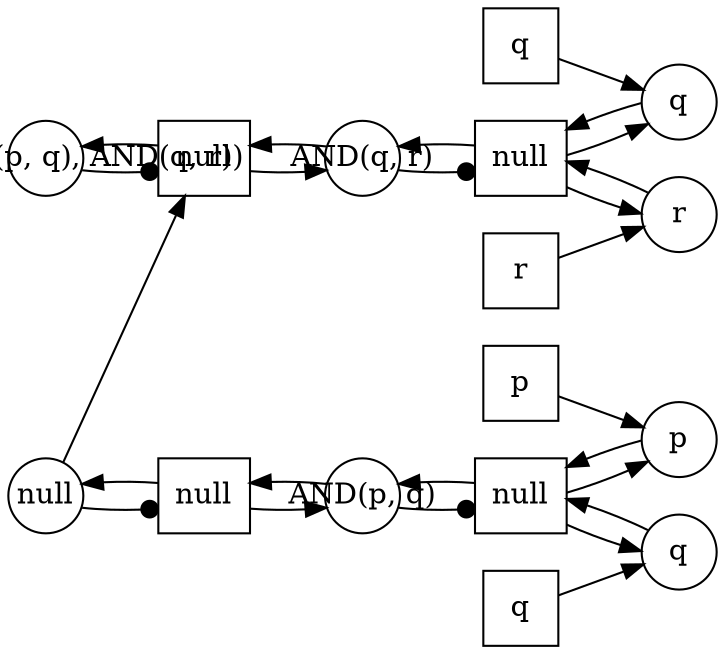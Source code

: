 digraph G {
  rankdir="LR";
  subgraph place {
    graph [shape=circle,color=gray];
    node [shape=circle,fixedsize=true,width=.5];
    pl0 [label="SEQ(AND(p, q), AND(q, r))"];
    pl1 [label="null"];
    pl2 [label="AND(p, q)"];
    pl3 [label="p"];
    pl4 [label="q"];
    pl5 [label="AND(q, r)"];
    pl6 [label="q"];
    pl7 [label="r"];
  } 
  subgraph transitions {
    node [shape=rect,height=.5,width=.5];
    tr0 [label="null"];
    tr1 [label="null"];
    tr2 [label="p"];
    tr3 [label="q"];
    tr4 [label="null"];
    tr5 [label="null"];
    tr6 [label="q"];
    tr7 [label="r"];
  } 
  tr0 -> pl1 [] ;
  pl1 -> tr0 [arrowhead=dot] ;
  tr1 -> pl3 [] ;
  pl3 -> tr1 [] ;
  tr1 -> pl4 [] ;
  pl4 -> tr1 [] ;
  tr1 -> pl2 [] ;
  pl2 -> tr1 [arrowhead=dot] ;
  tr2 -> pl3 [] ;
  tr3 -> pl4 [] ;
  tr0 -> pl2 [] ;
  pl2 -> tr0 [] ;
  pl1 -> tr4 [] ;
  tr5 -> pl6 [] ;
  pl6 -> tr5 [] ;
  tr5 -> pl7 [] ;
  pl7 -> tr5 [] ;
  tr5 -> pl5 [] ;
  pl5 -> tr5 [arrowhead=dot] ;
  tr6 -> pl6 [] ;
  tr7 -> pl7 [] ;
  tr4 -> pl5 [] ;
  pl5 -> tr4 [] ;
  tr4 -> pl0 [] ;
  pl0 -> tr4 [arrowhead=dot] ;
}

